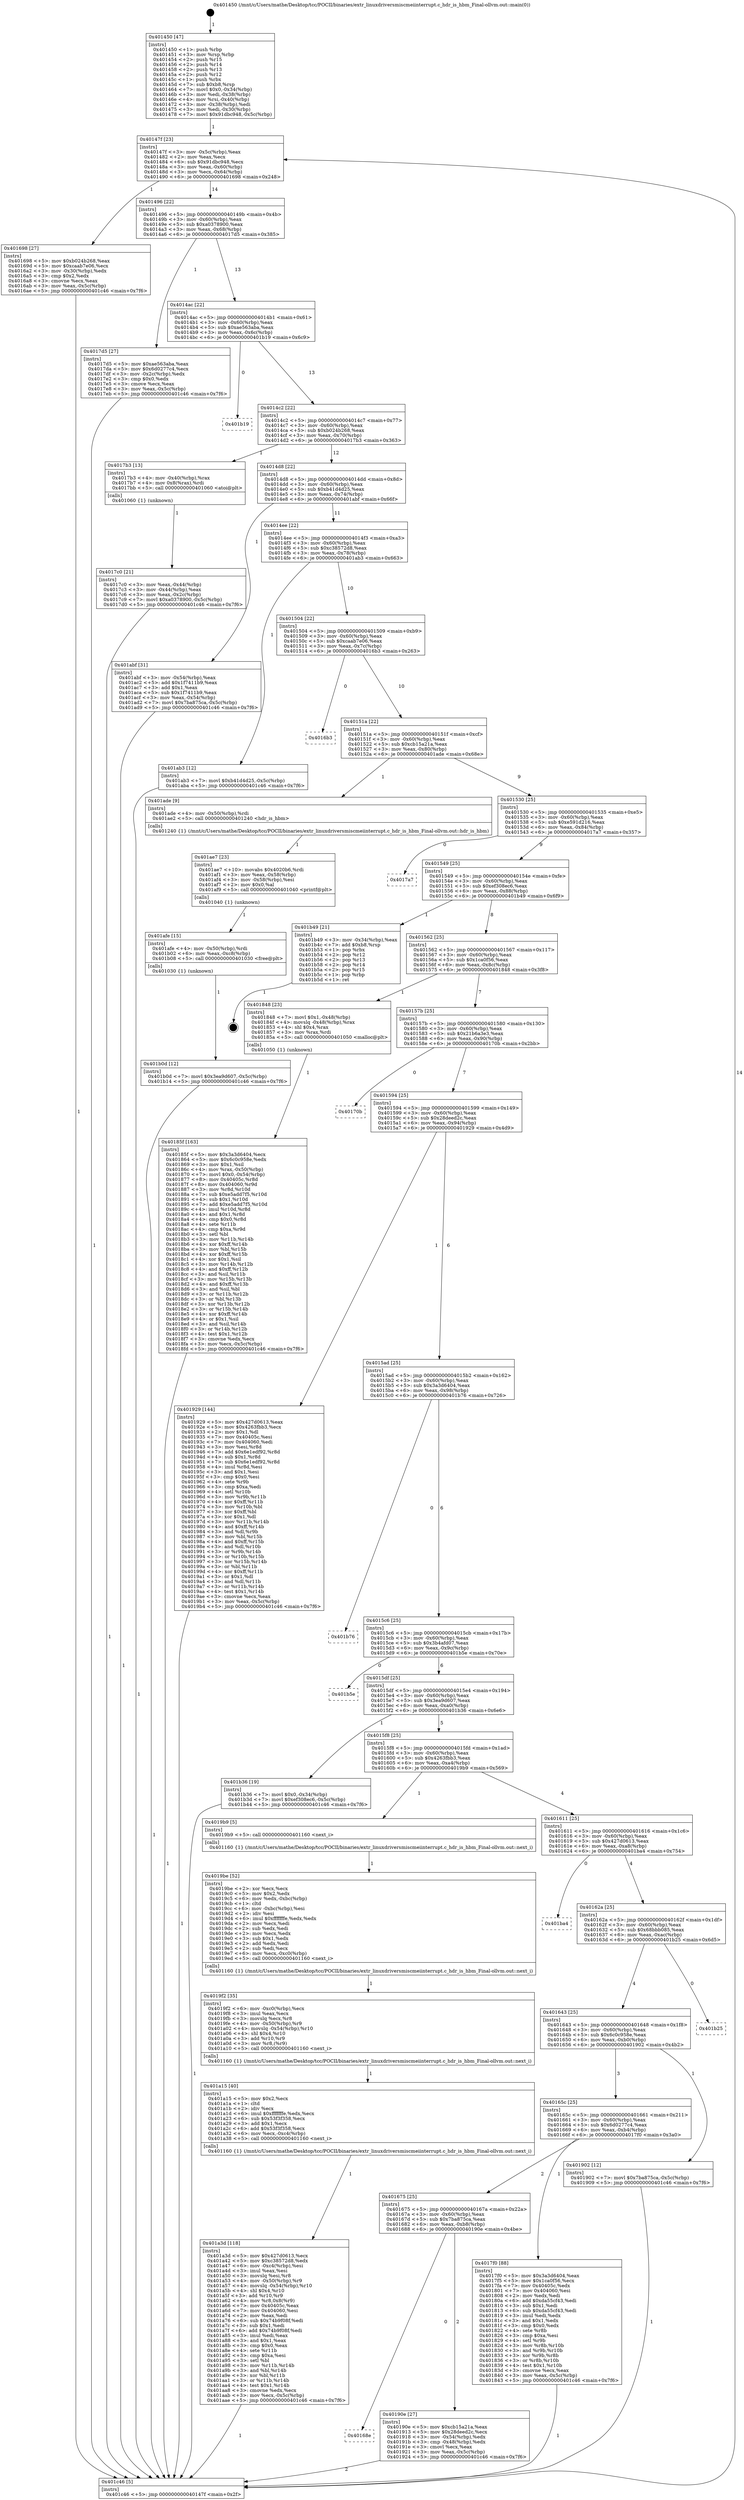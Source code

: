 digraph "0x401450" {
  label = "0x401450 (/mnt/c/Users/mathe/Desktop/tcc/POCII/binaries/extr_linuxdriversmiscmeiinterrupt.c_hdr_is_hbm_Final-ollvm.out::main(0))"
  labelloc = "t"
  node[shape=record]

  Entry [label="",width=0.3,height=0.3,shape=circle,fillcolor=black,style=filled]
  "0x40147f" [label="{
     0x40147f [23]\l
     | [instrs]\l
     &nbsp;&nbsp;0x40147f \<+3\>: mov -0x5c(%rbp),%eax\l
     &nbsp;&nbsp;0x401482 \<+2\>: mov %eax,%ecx\l
     &nbsp;&nbsp;0x401484 \<+6\>: sub $0x91dbc948,%ecx\l
     &nbsp;&nbsp;0x40148a \<+3\>: mov %eax,-0x60(%rbp)\l
     &nbsp;&nbsp;0x40148d \<+3\>: mov %ecx,-0x64(%rbp)\l
     &nbsp;&nbsp;0x401490 \<+6\>: je 0000000000401698 \<main+0x248\>\l
  }"]
  "0x401698" [label="{
     0x401698 [27]\l
     | [instrs]\l
     &nbsp;&nbsp;0x401698 \<+5\>: mov $0xb024b268,%eax\l
     &nbsp;&nbsp;0x40169d \<+5\>: mov $0xcaab7e06,%ecx\l
     &nbsp;&nbsp;0x4016a2 \<+3\>: mov -0x30(%rbp),%edx\l
     &nbsp;&nbsp;0x4016a5 \<+3\>: cmp $0x2,%edx\l
     &nbsp;&nbsp;0x4016a8 \<+3\>: cmovne %ecx,%eax\l
     &nbsp;&nbsp;0x4016ab \<+3\>: mov %eax,-0x5c(%rbp)\l
     &nbsp;&nbsp;0x4016ae \<+5\>: jmp 0000000000401c46 \<main+0x7f6\>\l
  }"]
  "0x401496" [label="{
     0x401496 [22]\l
     | [instrs]\l
     &nbsp;&nbsp;0x401496 \<+5\>: jmp 000000000040149b \<main+0x4b\>\l
     &nbsp;&nbsp;0x40149b \<+3\>: mov -0x60(%rbp),%eax\l
     &nbsp;&nbsp;0x40149e \<+5\>: sub $0xa0378900,%eax\l
     &nbsp;&nbsp;0x4014a3 \<+3\>: mov %eax,-0x68(%rbp)\l
     &nbsp;&nbsp;0x4014a6 \<+6\>: je 00000000004017d5 \<main+0x385\>\l
  }"]
  "0x401c46" [label="{
     0x401c46 [5]\l
     | [instrs]\l
     &nbsp;&nbsp;0x401c46 \<+5\>: jmp 000000000040147f \<main+0x2f\>\l
  }"]
  "0x401450" [label="{
     0x401450 [47]\l
     | [instrs]\l
     &nbsp;&nbsp;0x401450 \<+1\>: push %rbp\l
     &nbsp;&nbsp;0x401451 \<+3\>: mov %rsp,%rbp\l
     &nbsp;&nbsp;0x401454 \<+2\>: push %r15\l
     &nbsp;&nbsp;0x401456 \<+2\>: push %r14\l
     &nbsp;&nbsp;0x401458 \<+2\>: push %r13\l
     &nbsp;&nbsp;0x40145a \<+2\>: push %r12\l
     &nbsp;&nbsp;0x40145c \<+1\>: push %rbx\l
     &nbsp;&nbsp;0x40145d \<+7\>: sub $0xb8,%rsp\l
     &nbsp;&nbsp;0x401464 \<+7\>: movl $0x0,-0x34(%rbp)\l
     &nbsp;&nbsp;0x40146b \<+3\>: mov %edi,-0x38(%rbp)\l
     &nbsp;&nbsp;0x40146e \<+4\>: mov %rsi,-0x40(%rbp)\l
     &nbsp;&nbsp;0x401472 \<+3\>: mov -0x38(%rbp),%edi\l
     &nbsp;&nbsp;0x401475 \<+3\>: mov %edi,-0x30(%rbp)\l
     &nbsp;&nbsp;0x401478 \<+7\>: movl $0x91dbc948,-0x5c(%rbp)\l
  }"]
  Exit [label="",width=0.3,height=0.3,shape=circle,fillcolor=black,style=filled,peripheries=2]
  "0x4017d5" [label="{
     0x4017d5 [27]\l
     | [instrs]\l
     &nbsp;&nbsp;0x4017d5 \<+5\>: mov $0xae563aba,%eax\l
     &nbsp;&nbsp;0x4017da \<+5\>: mov $0x6d0277c4,%ecx\l
     &nbsp;&nbsp;0x4017df \<+3\>: mov -0x2c(%rbp),%edx\l
     &nbsp;&nbsp;0x4017e2 \<+3\>: cmp $0x0,%edx\l
     &nbsp;&nbsp;0x4017e5 \<+3\>: cmove %ecx,%eax\l
     &nbsp;&nbsp;0x4017e8 \<+3\>: mov %eax,-0x5c(%rbp)\l
     &nbsp;&nbsp;0x4017eb \<+5\>: jmp 0000000000401c46 \<main+0x7f6\>\l
  }"]
  "0x4014ac" [label="{
     0x4014ac [22]\l
     | [instrs]\l
     &nbsp;&nbsp;0x4014ac \<+5\>: jmp 00000000004014b1 \<main+0x61\>\l
     &nbsp;&nbsp;0x4014b1 \<+3\>: mov -0x60(%rbp),%eax\l
     &nbsp;&nbsp;0x4014b4 \<+5\>: sub $0xae563aba,%eax\l
     &nbsp;&nbsp;0x4014b9 \<+3\>: mov %eax,-0x6c(%rbp)\l
     &nbsp;&nbsp;0x4014bc \<+6\>: je 0000000000401b19 \<main+0x6c9\>\l
  }"]
  "0x401b0d" [label="{
     0x401b0d [12]\l
     | [instrs]\l
     &nbsp;&nbsp;0x401b0d \<+7\>: movl $0x3ea9d607,-0x5c(%rbp)\l
     &nbsp;&nbsp;0x401b14 \<+5\>: jmp 0000000000401c46 \<main+0x7f6\>\l
  }"]
  "0x401b19" [label="{
     0x401b19\l
  }", style=dashed]
  "0x4014c2" [label="{
     0x4014c2 [22]\l
     | [instrs]\l
     &nbsp;&nbsp;0x4014c2 \<+5\>: jmp 00000000004014c7 \<main+0x77\>\l
     &nbsp;&nbsp;0x4014c7 \<+3\>: mov -0x60(%rbp),%eax\l
     &nbsp;&nbsp;0x4014ca \<+5\>: sub $0xb024b268,%eax\l
     &nbsp;&nbsp;0x4014cf \<+3\>: mov %eax,-0x70(%rbp)\l
     &nbsp;&nbsp;0x4014d2 \<+6\>: je 00000000004017b3 \<main+0x363\>\l
  }"]
  "0x401afe" [label="{
     0x401afe [15]\l
     | [instrs]\l
     &nbsp;&nbsp;0x401afe \<+4\>: mov -0x50(%rbp),%rdi\l
     &nbsp;&nbsp;0x401b02 \<+6\>: mov %eax,-0xc8(%rbp)\l
     &nbsp;&nbsp;0x401b08 \<+5\>: call 0000000000401030 \<free@plt\>\l
     | [calls]\l
     &nbsp;&nbsp;0x401030 \{1\} (unknown)\l
  }"]
  "0x4017b3" [label="{
     0x4017b3 [13]\l
     | [instrs]\l
     &nbsp;&nbsp;0x4017b3 \<+4\>: mov -0x40(%rbp),%rax\l
     &nbsp;&nbsp;0x4017b7 \<+4\>: mov 0x8(%rax),%rdi\l
     &nbsp;&nbsp;0x4017bb \<+5\>: call 0000000000401060 \<atoi@plt\>\l
     | [calls]\l
     &nbsp;&nbsp;0x401060 \{1\} (unknown)\l
  }"]
  "0x4014d8" [label="{
     0x4014d8 [22]\l
     | [instrs]\l
     &nbsp;&nbsp;0x4014d8 \<+5\>: jmp 00000000004014dd \<main+0x8d\>\l
     &nbsp;&nbsp;0x4014dd \<+3\>: mov -0x60(%rbp),%eax\l
     &nbsp;&nbsp;0x4014e0 \<+5\>: sub $0xb41d4d25,%eax\l
     &nbsp;&nbsp;0x4014e5 \<+3\>: mov %eax,-0x74(%rbp)\l
     &nbsp;&nbsp;0x4014e8 \<+6\>: je 0000000000401abf \<main+0x66f\>\l
  }"]
  "0x4017c0" [label="{
     0x4017c0 [21]\l
     | [instrs]\l
     &nbsp;&nbsp;0x4017c0 \<+3\>: mov %eax,-0x44(%rbp)\l
     &nbsp;&nbsp;0x4017c3 \<+3\>: mov -0x44(%rbp),%eax\l
     &nbsp;&nbsp;0x4017c6 \<+3\>: mov %eax,-0x2c(%rbp)\l
     &nbsp;&nbsp;0x4017c9 \<+7\>: movl $0xa0378900,-0x5c(%rbp)\l
     &nbsp;&nbsp;0x4017d0 \<+5\>: jmp 0000000000401c46 \<main+0x7f6\>\l
  }"]
  "0x401ae7" [label="{
     0x401ae7 [23]\l
     | [instrs]\l
     &nbsp;&nbsp;0x401ae7 \<+10\>: movabs $0x4020b6,%rdi\l
     &nbsp;&nbsp;0x401af1 \<+3\>: mov %eax,-0x58(%rbp)\l
     &nbsp;&nbsp;0x401af4 \<+3\>: mov -0x58(%rbp),%esi\l
     &nbsp;&nbsp;0x401af7 \<+2\>: mov $0x0,%al\l
     &nbsp;&nbsp;0x401af9 \<+5\>: call 0000000000401040 \<printf@plt\>\l
     | [calls]\l
     &nbsp;&nbsp;0x401040 \{1\} (unknown)\l
  }"]
  "0x401abf" [label="{
     0x401abf [31]\l
     | [instrs]\l
     &nbsp;&nbsp;0x401abf \<+3\>: mov -0x54(%rbp),%eax\l
     &nbsp;&nbsp;0x401ac2 \<+5\>: add $0x1f7411b9,%eax\l
     &nbsp;&nbsp;0x401ac7 \<+3\>: add $0x1,%eax\l
     &nbsp;&nbsp;0x401aca \<+5\>: sub $0x1f7411b9,%eax\l
     &nbsp;&nbsp;0x401acf \<+3\>: mov %eax,-0x54(%rbp)\l
     &nbsp;&nbsp;0x401ad2 \<+7\>: movl $0x7ba875ca,-0x5c(%rbp)\l
     &nbsp;&nbsp;0x401ad9 \<+5\>: jmp 0000000000401c46 \<main+0x7f6\>\l
  }"]
  "0x4014ee" [label="{
     0x4014ee [22]\l
     | [instrs]\l
     &nbsp;&nbsp;0x4014ee \<+5\>: jmp 00000000004014f3 \<main+0xa3\>\l
     &nbsp;&nbsp;0x4014f3 \<+3\>: mov -0x60(%rbp),%eax\l
     &nbsp;&nbsp;0x4014f6 \<+5\>: sub $0xc38572d8,%eax\l
     &nbsp;&nbsp;0x4014fb \<+3\>: mov %eax,-0x78(%rbp)\l
     &nbsp;&nbsp;0x4014fe \<+6\>: je 0000000000401ab3 \<main+0x663\>\l
  }"]
  "0x401a3d" [label="{
     0x401a3d [118]\l
     | [instrs]\l
     &nbsp;&nbsp;0x401a3d \<+5\>: mov $0x427d0613,%ecx\l
     &nbsp;&nbsp;0x401a42 \<+5\>: mov $0xc38572d8,%edx\l
     &nbsp;&nbsp;0x401a47 \<+6\>: mov -0xc4(%rbp),%esi\l
     &nbsp;&nbsp;0x401a4d \<+3\>: imul %eax,%esi\l
     &nbsp;&nbsp;0x401a50 \<+3\>: movslq %esi,%r8\l
     &nbsp;&nbsp;0x401a53 \<+4\>: mov -0x50(%rbp),%r9\l
     &nbsp;&nbsp;0x401a57 \<+4\>: movslq -0x54(%rbp),%r10\l
     &nbsp;&nbsp;0x401a5b \<+4\>: shl $0x4,%r10\l
     &nbsp;&nbsp;0x401a5f \<+3\>: add %r10,%r9\l
     &nbsp;&nbsp;0x401a62 \<+4\>: mov %r8,0x8(%r9)\l
     &nbsp;&nbsp;0x401a66 \<+7\>: mov 0x40405c,%eax\l
     &nbsp;&nbsp;0x401a6d \<+7\>: mov 0x404060,%esi\l
     &nbsp;&nbsp;0x401a74 \<+2\>: mov %eax,%edi\l
     &nbsp;&nbsp;0x401a76 \<+6\>: sub $0x74b9f08f,%edi\l
     &nbsp;&nbsp;0x401a7c \<+3\>: sub $0x1,%edi\l
     &nbsp;&nbsp;0x401a7f \<+6\>: add $0x74b9f08f,%edi\l
     &nbsp;&nbsp;0x401a85 \<+3\>: imul %edi,%eax\l
     &nbsp;&nbsp;0x401a88 \<+3\>: and $0x1,%eax\l
     &nbsp;&nbsp;0x401a8b \<+3\>: cmp $0x0,%eax\l
     &nbsp;&nbsp;0x401a8e \<+4\>: sete %r11b\l
     &nbsp;&nbsp;0x401a92 \<+3\>: cmp $0xa,%esi\l
     &nbsp;&nbsp;0x401a95 \<+3\>: setl %bl\l
     &nbsp;&nbsp;0x401a98 \<+3\>: mov %r11b,%r14b\l
     &nbsp;&nbsp;0x401a9b \<+3\>: and %bl,%r14b\l
     &nbsp;&nbsp;0x401a9e \<+3\>: xor %bl,%r11b\l
     &nbsp;&nbsp;0x401aa1 \<+3\>: or %r11b,%r14b\l
     &nbsp;&nbsp;0x401aa4 \<+4\>: test $0x1,%r14b\l
     &nbsp;&nbsp;0x401aa8 \<+3\>: cmovne %edx,%ecx\l
     &nbsp;&nbsp;0x401aab \<+3\>: mov %ecx,-0x5c(%rbp)\l
     &nbsp;&nbsp;0x401aae \<+5\>: jmp 0000000000401c46 \<main+0x7f6\>\l
  }"]
  "0x401ab3" [label="{
     0x401ab3 [12]\l
     | [instrs]\l
     &nbsp;&nbsp;0x401ab3 \<+7\>: movl $0xb41d4d25,-0x5c(%rbp)\l
     &nbsp;&nbsp;0x401aba \<+5\>: jmp 0000000000401c46 \<main+0x7f6\>\l
  }"]
  "0x401504" [label="{
     0x401504 [22]\l
     | [instrs]\l
     &nbsp;&nbsp;0x401504 \<+5\>: jmp 0000000000401509 \<main+0xb9\>\l
     &nbsp;&nbsp;0x401509 \<+3\>: mov -0x60(%rbp),%eax\l
     &nbsp;&nbsp;0x40150c \<+5\>: sub $0xcaab7e06,%eax\l
     &nbsp;&nbsp;0x401511 \<+3\>: mov %eax,-0x7c(%rbp)\l
     &nbsp;&nbsp;0x401514 \<+6\>: je 00000000004016b3 \<main+0x263\>\l
  }"]
  "0x401a15" [label="{
     0x401a15 [40]\l
     | [instrs]\l
     &nbsp;&nbsp;0x401a15 \<+5\>: mov $0x2,%ecx\l
     &nbsp;&nbsp;0x401a1a \<+1\>: cltd\l
     &nbsp;&nbsp;0x401a1b \<+2\>: idiv %ecx\l
     &nbsp;&nbsp;0x401a1d \<+6\>: imul $0xfffffffe,%edx,%ecx\l
     &nbsp;&nbsp;0x401a23 \<+6\>: sub $0x53f3f358,%ecx\l
     &nbsp;&nbsp;0x401a29 \<+3\>: add $0x1,%ecx\l
     &nbsp;&nbsp;0x401a2c \<+6\>: add $0x53f3f358,%ecx\l
     &nbsp;&nbsp;0x401a32 \<+6\>: mov %ecx,-0xc4(%rbp)\l
     &nbsp;&nbsp;0x401a38 \<+5\>: call 0000000000401160 \<next_i\>\l
     | [calls]\l
     &nbsp;&nbsp;0x401160 \{1\} (/mnt/c/Users/mathe/Desktop/tcc/POCII/binaries/extr_linuxdriversmiscmeiinterrupt.c_hdr_is_hbm_Final-ollvm.out::next_i)\l
  }"]
  "0x4016b3" [label="{
     0x4016b3\l
  }", style=dashed]
  "0x40151a" [label="{
     0x40151a [22]\l
     | [instrs]\l
     &nbsp;&nbsp;0x40151a \<+5\>: jmp 000000000040151f \<main+0xcf\>\l
     &nbsp;&nbsp;0x40151f \<+3\>: mov -0x60(%rbp),%eax\l
     &nbsp;&nbsp;0x401522 \<+5\>: sub $0xcb15a21a,%eax\l
     &nbsp;&nbsp;0x401527 \<+3\>: mov %eax,-0x80(%rbp)\l
     &nbsp;&nbsp;0x40152a \<+6\>: je 0000000000401ade \<main+0x68e\>\l
  }"]
  "0x4019f2" [label="{
     0x4019f2 [35]\l
     | [instrs]\l
     &nbsp;&nbsp;0x4019f2 \<+6\>: mov -0xc0(%rbp),%ecx\l
     &nbsp;&nbsp;0x4019f8 \<+3\>: imul %eax,%ecx\l
     &nbsp;&nbsp;0x4019fb \<+3\>: movslq %ecx,%r8\l
     &nbsp;&nbsp;0x4019fe \<+4\>: mov -0x50(%rbp),%r9\l
     &nbsp;&nbsp;0x401a02 \<+4\>: movslq -0x54(%rbp),%r10\l
     &nbsp;&nbsp;0x401a06 \<+4\>: shl $0x4,%r10\l
     &nbsp;&nbsp;0x401a0a \<+3\>: add %r10,%r9\l
     &nbsp;&nbsp;0x401a0d \<+3\>: mov %r8,(%r9)\l
     &nbsp;&nbsp;0x401a10 \<+5\>: call 0000000000401160 \<next_i\>\l
     | [calls]\l
     &nbsp;&nbsp;0x401160 \{1\} (/mnt/c/Users/mathe/Desktop/tcc/POCII/binaries/extr_linuxdriversmiscmeiinterrupt.c_hdr_is_hbm_Final-ollvm.out::next_i)\l
  }"]
  "0x401ade" [label="{
     0x401ade [9]\l
     | [instrs]\l
     &nbsp;&nbsp;0x401ade \<+4\>: mov -0x50(%rbp),%rdi\l
     &nbsp;&nbsp;0x401ae2 \<+5\>: call 0000000000401240 \<hdr_is_hbm\>\l
     | [calls]\l
     &nbsp;&nbsp;0x401240 \{1\} (/mnt/c/Users/mathe/Desktop/tcc/POCII/binaries/extr_linuxdriversmiscmeiinterrupt.c_hdr_is_hbm_Final-ollvm.out::hdr_is_hbm)\l
  }"]
  "0x401530" [label="{
     0x401530 [25]\l
     | [instrs]\l
     &nbsp;&nbsp;0x401530 \<+5\>: jmp 0000000000401535 \<main+0xe5\>\l
     &nbsp;&nbsp;0x401535 \<+3\>: mov -0x60(%rbp),%eax\l
     &nbsp;&nbsp;0x401538 \<+5\>: sub $0xe591d216,%eax\l
     &nbsp;&nbsp;0x40153d \<+6\>: mov %eax,-0x84(%rbp)\l
     &nbsp;&nbsp;0x401543 \<+6\>: je 00000000004017a7 \<main+0x357\>\l
  }"]
  "0x4019be" [label="{
     0x4019be [52]\l
     | [instrs]\l
     &nbsp;&nbsp;0x4019be \<+2\>: xor %ecx,%ecx\l
     &nbsp;&nbsp;0x4019c0 \<+5\>: mov $0x2,%edx\l
     &nbsp;&nbsp;0x4019c5 \<+6\>: mov %edx,-0xbc(%rbp)\l
     &nbsp;&nbsp;0x4019cb \<+1\>: cltd\l
     &nbsp;&nbsp;0x4019cc \<+6\>: mov -0xbc(%rbp),%esi\l
     &nbsp;&nbsp;0x4019d2 \<+2\>: idiv %esi\l
     &nbsp;&nbsp;0x4019d4 \<+6\>: imul $0xfffffffe,%edx,%edx\l
     &nbsp;&nbsp;0x4019da \<+2\>: mov %ecx,%edi\l
     &nbsp;&nbsp;0x4019dc \<+2\>: sub %edx,%edi\l
     &nbsp;&nbsp;0x4019de \<+2\>: mov %ecx,%edx\l
     &nbsp;&nbsp;0x4019e0 \<+3\>: sub $0x1,%edx\l
     &nbsp;&nbsp;0x4019e3 \<+2\>: add %edx,%edi\l
     &nbsp;&nbsp;0x4019e5 \<+2\>: sub %edi,%ecx\l
     &nbsp;&nbsp;0x4019e7 \<+6\>: mov %ecx,-0xc0(%rbp)\l
     &nbsp;&nbsp;0x4019ed \<+5\>: call 0000000000401160 \<next_i\>\l
     | [calls]\l
     &nbsp;&nbsp;0x401160 \{1\} (/mnt/c/Users/mathe/Desktop/tcc/POCII/binaries/extr_linuxdriversmiscmeiinterrupt.c_hdr_is_hbm_Final-ollvm.out::next_i)\l
  }"]
  "0x4017a7" [label="{
     0x4017a7\l
  }", style=dashed]
  "0x401549" [label="{
     0x401549 [25]\l
     | [instrs]\l
     &nbsp;&nbsp;0x401549 \<+5\>: jmp 000000000040154e \<main+0xfe\>\l
     &nbsp;&nbsp;0x40154e \<+3\>: mov -0x60(%rbp),%eax\l
     &nbsp;&nbsp;0x401551 \<+5\>: sub $0xef308ec6,%eax\l
     &nbsp;&nbsp;0x401556 \<+6\>: mov %eax,-0x88(%rbp)\l
     &nbsp;&nbsp;0x40155c \<+6\>: je 0000000000401b49 \<main+0x6f9\>\l
  }"]
  "0x40168e" [label="{
     0x40168e\l
  }", style=dashed]
  "0x401b49" [label="{
     0x401b49 [21]\l
     | [instrs]\l
     &nbsp;&nbsp;0x401b49 \<+3\>: mov -0x34(%rbp),%eax\l
     &nbsp;&nbsp;0x401b4c \<+7\>: add $0xb8,%rsp\l
     &nbsp;&nbsp;0x401b53 \<+1\>: pop %rbx\l
     &nbsp;&nbsp;0x401b54 \<+2\>: pop %r12\l
     &nbsp;&nbsp;0x401b56 \<+2\>: pop %r13\l
     &nbsp;&nbsp;0x401b58 \<+2\>: pop %r14\l
     &nbsp;&nbsp;0x401b5a \<+2\>: pop %r15\l
     &nbsp;&nbsp;0x401b5c \<+1\>: pop %rbp\l
     &nbsp;&nbsp;0x401b5d \<+1\>: ret\l
  }"]
  "0x401562" [label="{
     0x401562 [25]\l
     | [instrs]\l
     &nbsp;&nbsp;0x401562 \<+5\>: jmp 0000000000401567 \<main+0x117\>\l
     &nbsp;&nbsp;0x401567 \<+3\>: mov -0x60(%rbp),%eax\l
     &nbsp;&nbsp;0x40156a \<+5\>: sub $0x1ca0f56,%eax\l
     &nbsp;&nbsp;0x40156f \<+6\>: mov %eax,-0x8c(%rbp)\l
     &nbsp;&nbsp;0x401575 \<+6\>: je 0000000000401848 \<main+0x3f8\>\l
  }"]
  "0x40190e" [label="{
     0x40190e [27]\l
     | [instrs]\l
     &nbsp;&nbsp;0x40190e \<+5\>: mov $0xcb15a21a,%eax\l
     &nbsp;&nbsp;0x401913 \<+5\>: mov $0x28deed2c,%ecx\l
     &nbsp;&nbsp;0x401918 \<+3\>: mov -0x54(%rbp),%edx\l
     &nbsp;&nbsp;0x40191b \<+3\>: cmp -0x48(%rbp),%edx\l
     &nbsp;&nbsp;0x40191e \<+3\>: cmovl %ecx,%eax\l
     &nbsp;&nbsp;0x401921 \<+3\>: mov %eax,-0x5c(%rbp)\l
     &nbsp;&nbsp;0x401924 \<+5\>: jmp 0000000000401c46 \<main+0x7f6\>\l
  }"]
  "0x401848" [label="{
     0x401848 [23]\l
     | [instrs]\l
     &nbsp;&nbsp;0x401848 \<+7\>: movl $0x1,-0x48(%rbp)\l
     &nbsp;&nbsp;0x40184f \<+4\>: movslq -0x48(%rbp),%rax\l
     &nbsp;&nbsp;0x401853 \<+4\>: shl $0x4,%rax\l
     &nbsp;&nbsp;0x401857 \<+3\>: mov %rax,%rdi\l
     &nbsp;&nbsp;0x40185a \<+5\>: call 0000000000401050 \<malloc@plt\>\l
     | [calls]\l
     &nbsp;&nbsp;0x401050 \{1\} (unknown)\l
  }"]
  "0x40157b" [label="{
     0x40157b [25]\l
     | [instrs]\l
     &nbsp;&nbsp;0x40157b \<+5\>: jmp 0000000000401580 \<main+0x130\>\l
     &nbsp;&nbsp;0x401580 \<+3\>: mov -0x60(%rbp),%eax\l
     &nbsp;&nbsp;0x401583 \<+5\>: sub $0x21b6a3e3,%eax\l
     &nbsp;&nbsp;0x401588 \<+6\>: mov %eax,-0x90(%rbp)\l
     &nbsp;&nbsp;0x40158e \<+6\>: je 000000000040170b \<main+0x2bb\>\l
  }"]
  "0x40185f" [label="{
     0x40185f [163]\l
     | [instrs]\l
     &nbsp;&nbsp;0x40185f \<+5\>: mov $0x3a3d6404,%ecx\l
     &nbsp;&nbsp;0x401864 \<+5\>: mov $0x6c0c958e,%edx\l
     &nbsp;&nbsp;0x401869 \<+3\>: mov $0x1,%sil\l
     &nbsp;&nbsp;0x40186c \<+4\>: mov %rax,-0x50(%rbp)\l
     &nbsp;&nbsp;0x401870 \<+7\>: movl $0x0,-0x54(%rbp)\l
     &nbsp;&nbsp;0x401877 \<+8\>: mov 0x40405c,%r8d\l
     &nbsp;&nbsp;0x40187f \<+8\>: mov 0x404060,%r9d\l
     &nbsp;&nbsp;0x401887 \<+3\>: mov %r8d,%r10d\l
     &nbsp;&nbsp;0x40188a \<+7\>: sub $0xe5add7f5,%r10d\l
     &nbsp;&nbsp;0x401891 \<+4\>: sub $0x1,%r10d\l
     &nbsp;&nbsp;0x401895 \<+7\>: add $0xe5add7f5,%r10d\l
     &nbsp;&nbsp;0x40189c \<+4\>: imul %r10d,%r8d\l
     &nbsp;&nbsp;0x4018a0 \<+4\>: and $0x1,%r8d\l
     &nbsp;&nbsp;0x4018a4 \<+4\>: cmp $0x0,%r8d\l
     &nbsp;&nbsp;0x4018a8 \<+4\>: sete %r11b\l
     &nbsp;&nbsp;0x4018ac \<+4\>: cmp $0xa,%r9d\l
     &nbsp;&nbsp;0x4018b0 \<+3\>: setl %bl\l
     &nbsp;&nbsp;0x4018b3 \<+3\>: mov %r11b,%r14b\l
     &nbsp;&nbsp;0x4018b6 \<+4\>: xor $0xff,%r14b\l
     &nbsp;&nbsp;0x4018ba \<+3\>: mov %bl,%r15b\l
     &nbsp;&nbsp;0x4018bd \<+4\>: xor $0xff,%r15b\l
     &nbsp;&nbsp;0x4018c1 \<+4\>: xor $0x1,%sil\l
     &nbsp;&nbsp;0x4018c5 \<+3\>: mov %r14b,%r12b\l
     &nbsp;&nbsp;0x4018c8 \<+4\>: and $0xff,%r12b\l
     &nbsp;&nbsp;0x4018cc \<+3\>: and %sil,%r11b\l
     &nbsp;&nbsp;0x4018cf \<+3\>: mov %r15b,%r13b\l
     &nbsp;&nbsp;0x4018d2 \<+4\>: and $0xff,%r13b\l
     &nbsp;&nbsp;0x4018d6 \<+3\>: and %sil,%bl\l
     &nbsp;&nbsp;0x4018d9 \<+3\>: or %r11b,%r12b\l
     &nbsp;&nbsp;0x4018dc \<+3\>: or %bl,%r13b\l
     &nbsp;&nbsp;0x4018df \<+3\>: xor %r13b,%r12b\l
     &nbsp;&nbsp;0x4018e2 \<+3\>: or %r15b,%r14b\l
     &nbsp;&nbsp;0x4018e5 \<+4\>: xor $0xff,%r14b\l
     &nbsp;&nbsp;0x4018e9 \<+4\>: or $0x1,%sil\l
     &nbsp;&nbsp;0x4018ed \<+3\>: and %sil,%r14b\l
     &nbsp;&nbsp;0x4018f0 \<+3\>: or %r14b,%r12b\l
     &nbsp;&nbsp;0x4018f3 \<+4\>: test $0x1,%r12b\l
     &nbsp;&nbsp;0x4018f7 \<+3\>: cmovne %edx,%ecx\l
     &nbsp;&nbsp;0x4018fa \<+3\>: mov %ecx,-0x5c(%rbp)\l
     &nbsp;&nbsp;0x4018fd \<+5\>: jmp 0000000000401c46 \<main+0x7f6\>\l
  }"]
  "0x40170b" [label="{
     0x40170b\l
  }", style=dashed]
  "0x401594" [label="{
     0x401594 [25]\l
     | [instrs]\l
     &nbsp;&nbsp;0x401594 \<+5\>: jmp 0000000000401599 \<main+0x149\>\l
     &nbsp;&nbsp;0x401599 \<+3\>: mov -0x60(%rbp),%eax\l
     &nbsp;&nbsp;0x40159c \<+5\>: sub $0x28deed2c,%eax\l
     &nbsp;&nbsp;0x4015a1 \<+6\>: mov %eax,-0x94(%rbp)\l
     &nbsp;&nbsp;0x4015a7 \<+6\>: je 0000000000401929 \<main+0x4d9\>\l
  }"]
  "0x401675" [label="{
     0x401675 [25]\l
     | [instrs]\l
     &nbsp;&nbsp;0x401675 \<+5\>: jmp 000000000040167a \<main+0x22a\>\l
     &nbsp;&nbsp;0x40167a \<+3\>: mov -0x60(%rbp),%eax\l
     &nbsp;&nbsp;0x40167d \<+5\>: sub $0x7ba875ca,%eax\l
     &nbsp;&nbsp;0x401682 \<+6\>: mov %eax,-0xb8(%rbp)\l
     &nbsp;&nbsp;0x401688 \<+6\>: je 000000000040190e \<main+0x4be\>\l
  }"]
  "0x401929" [label="{
     0x401929 [144]\l
     | [instrs]\l
     &nbsp;&nbsp;0x401929 \<+5\>: mov $0x427d0613,%eax\l
     &nbsp;&nbsp;0x40192e \<+5\>: mov $0x4263fbb3,%ecx\l
     &nbsp;&nbsp;0x401933 \<+2\>: mov $0x1,%dl\l
     &nbsp;&nbsp;0x401935 \<+7\>: mov 0x40405c,%esi\l
     &nbsp;&nbsp;0x40193c \<+7\>: mov 0x404060,%edi\l
     &nbsp;&nbsp;0x401943 \<+3\>: mov %esi,%r8d\l
     &nbsp;&nbsp;0x401946 \<+7\>: add $0x6e1edf92,%r8d\l
     &nbsp;&nbsp;0x40194d \<+4\>: sub $0x1,%r8d\l
     &nbsp;&nbsp;0x401951 \<+7\>: sub $0x6e1edf92,%r8d\l
     &nbsp;&nbsp;0x401958 \<+4\>: imul %r8d,%esi\l
     &nbsp;&nbsp;0x40195c \<+3\>: and $0x1,%esi\l
     &nbsp;&nbsp;0x40195f \<+3\>: cmp $0x0,%esi\l
     &nbsp;&nbsp;0x401962 \<+4\>: sete %r9b\l
     &nbsp;&nbsp;0x401966 \<+3\>: cmp $0xa,%edi\l
     &nbsp;&nbsp;0x401969 \<+4\>: setl %r10b\l
     &nbsp;&nbsp;0x40196d \<+3\>: mov %r9b,%r11b\l
     &nbsp;&nbsp;0x401970 \<+4\>: xor $0xff,%r11b\l
     &nbsp;&nbsp;0x401974 \<+3\>: mov %r10b,%bl\l
     &nbsp;&nbsp;0x401977 \<+3\>: xor $0xff,%bl\l
     &nbsp;&nbsp;0x40197a \<+3\>: xor $0x1,%dl\l
     &nbsp;&nbsp;0x40197d \<+3\>: mov %r11b,%r14b\l
     &nbsp;&nbsp;0x401980 \<+4\>: and $0xff,%r14b\l
     &nbsp;&nbsp;0x401984 \<+3\>: and %dl,%r9b\l
     &nbsp;&nbsp;0x401987 \<+3\>: mov %bl,%r15b\l
     &nbsp;&nbsp;0x40198a \<+4\>: and $0xff,%r15b\l
     &nbsp;&nbsp;0x40198e \<+3\>: and %dl,%r10b\l
     &nbsp;&nbsp;0x401991 \<+3\>: or %r9b,%r14b\l
     &nbsp;&nbsp;0x401994 \<+3\>: or %r10b,%r15b\l
     &nbsp;&nbsp;0x401997 \<+3\>: xor %r15b,%r14b\l
     &nbsp;&nbsp;0x40199a \<+3\>: or %bl,%r11b\l
     &nbsp;&nbsp;0x40199d \<+4\>: xor $0xff,%r11b\l
     &nbsp;&nbsp;0x4019a1 \<+3\>: or $0x1,%dl\l
     &nbsp;&nbsp;0x4019a4 \<+3\>: and %dl,%r11b\l
     &nbsp;&nbsp;0x4019a7 \<+3\>: or %r11b,%r14b\l
     &nbsp;&nbsp;0x4019aa \<+4\>: test $0x1,%r14b\l
     &nbsp;&nbsp;0x4019ae \<+3\>: cmovne %ecx,%eax\l
     &nbsp;&nbsp;0x4019b1 \<+3\>: mov %eax,-0x5c(%rbp)\l
     &nbsp;&nbsp;0x4019b4 \<+5\>: jmp 0000000000401c46 \<main+0x7f6\>\l
  }"]
  "0x4015ad" [label="{
     0x4015ad [25]\l
     | [instrs]\l
     &nbsp;&nbsp;0x4015ad \<+5\>: jmp 00000000004015b2 \<main+0x162\>\l
     &nbsp;&nbsp;0x4015b2 \<+3\>: mov -0x60(%rbp),%eax\l
     &nbsp;&nbsp;0x4015b5 \<+5\>: sub $0x3a3d6404,%eax\l
     &nbsp;&nbsp;0x4015ba \<+6\>: mov %eax,-0x98(%rbp)\l
     &nbsp;&nbsp;0x4015c0 \<+6\>: je 0000000000401b76 \<main+0x726\>\l
  }"]
  "0x4017f0" [label="{
     0x4017f0 [88]\l
     | [instrs]\l
     &nbsp;&nbsp;0x4017f0 \<+5\>: mov $0x3a3d6404,%eax\l
     &nbsp;&nbsp;0x4017f5 \<+5\>: mov $0x1ca0f56,%ecx\l
     &nbsp;&nbsp;0x4017fa \<+7\>: mov 0x40405c,%edx\l
     &nbsp;&nbsp;0x401801 \<+7\>: mov 0x404060,%esi\l
     &nbsp;&nbsp;0x401808 \<+2\>: mov %edx,%edi\l
     &nbsp;&nbsp;0x40180a \<+6\>: add $0xda55cf43,%edi\l
     &nbsp;&nbsp;0x401810 \<+3\>: sub $0x1,%edi\l
     &nbsp;&nbsp;0x401813 \<+6\>: sub $0xda55cf43,%edi\l
     &nbsp;&nbsp;0x401819 \<+3\>: imul %edi,%edx\l
     &nbsp;&nbsp;0x40181c \<+3\>: and $0x1,%edx\l
     &nbsp;&nbsp;0x40181f \<+3\>: cmp $0x0,%edx\l
     &nbsp;&nbsp;0x401822 \<+4\>: sete %r8b\l
     &nbsp;&nbsp;0x401826 \<+3\>: cmp $0xa,%esi\l
     &nbsp;&nbsp;0x401829 \<+4\>: setl %r9b\l
     &nbsp;&nbsp;0x40182d \<+3\>: mov %r8b,%r10b\l
     &nbsp;&nbsp;0x401830 \<+3\>: and %r9b,%r10b\l
     &nbsp;&nbsp;0x401833 \<+3\>: xor %r9b,%r8b\l
     &nbsp;&nbsp;0x401836 \<+3\>: or %r8b,%r10b\l
     &nbsp;&nbsp;0x401839 \<+4\>: test $0x1,%r10b\l
     &nbsp;&nbsp;0x40183d \<+3\>: cmovne %ecx,%eax\l
     &nbsp;&nbsp;0x401840 \<+3\>: mov %eax,-0x5c(%rbp)\l
     &nbsp;&nbsp;0x401843 \<+5\>: jmp 0000000000401c46 \<main+0x7f6\>\l
  }"]
  "0x401b76" [label="{
     0x401b76\l
  }", style=dashed]
  "0x4015c6" [label="{
     0x4015c6 [25]\l
     | [instrs]\l
     &nbsp;&nbsp;0x4015c6 \<+5\>: jmp 00000000004015cb \<main+0x17b\>\l
     &nbsp;&nbsp;0x4015cb \<+3\>: mov -0x60(%rbp),%eax\l
     &nbsp;&nbsp;0x4015ce \<+5\>: sub $0x3b4afd07,%eax\l
     &nbsp;&nbsp;0x4015d3 \<+6\>: mov %eax,-0x9c(%rbp)\l
     &nbsp;&nbsp;0x4015d9 \<+6\>: je 0000000000401b5e \<main+0x70e\>\l
  }"]
  "0x40165c" [label="{
     0x40165c [25]\l
     | [instrs]\l
     &nbsp;&nbsp;0x40165c \<+5\>: jmp 0000000000401661 \<main+0x211\>\l
     &nbsp;&nbsp;0x401661 \<+3\>: mov -0x60(%rbp),%eax\l
     &nbsp;&nbsp;0x401664 \<+5\>: sub $0x6d0277c4,%eax\l
     &nbsp;&nbsp;0x401669 \<+6\>: mov %eax,-0xb4(%rbp)\l
     &nbsp;&nbsp;0x40166f \<+6\>: je 00000000004017f0 \<main+0x3a0\>\l
  }"]
  "0x401b5e" [label="{
     0x401b5e\l
  }", style=dashed]
  "0x4015df" [label="{
     0x4015df [25]\l
     | [instrs]\l
     &nbsp;&nbsp;0x4015df \<+5\>: jmp 00000000004015e4 \<main+0x194\>\l
     &nbsp;&nbsp;0x4015e4 \<+3\>: mov -0x60(%rbp),%eax\l
     &nbsp;&nbsp;0x4015e7 \<+5\>: sub $0x3ea9d607,%eax\l
     &nbsp;&nbsp;0x4015ec \<+6\>: mov %eax,-0xa0(%rbp)\l
     &nbsp;&nbsp;0x4015f2 \<+6\>: je 0000000000401b36 \<main+0x6e6\>\l
  }"]
  "0x401902" [label="{
     0x401902 [12]\l
     | [instrs]\l
     &nbsp;&nbsp;0x401902 \<+7\>: movl $0x7ba875ca,-0x5c(%rbp)\l
     &nbsp;&nbsp;0x401909 \<+5\>: jmp 0000000000401c46 \<main+0x7f6\>\l
  }"]
  "0x401b36" [label="{
     0x401b36 [19]\l
     | [instrs]\l
     &nbsp;&nbsp;0x401b36 \<+7\>: movl $0x0,-0x34(%rbp)\l
     &nbsp;&nbsp;0x401b3d \<+7\>: movl $0xef308ec6,-0x5c(%rbp)\l
     &nbsp;&nbsp;0x401b44 \<+5\>: jmp 0000000000401c46 \<main+0x7f6\>\l
  }"]
  "0x4015f8" [label="{
     0x4015f8 [25]\l
     | [instrs]\l
     &nbsp;&nbsp;0x4015f8 \<+5\>: jmp 00000000004015fd \<main+0x1ad\>\l
     &nbsp;&nbsp;0x4015fd \<+3\>: mov -0x60(%rbp),%eax\l
     &nbsp;&nbsp;0x401600 \<+5\>: sub $0x4263fbb3,%eax\l
     &nbsp;&nbsp;0x401605 \<+6\>: mov %eax,-0xa4(%rbp)\l
     &nbsp;&nbsp;0x40160b \<+6\>: je 00000000004019b9 \<main+0x569\>\l
  }"]
  "0x401643" [label="{
     0x401643 [25]\l
     | [instrs]\l
     &nbsp;&nbsp;0x401643 \<+5\>: jmp 0000000000401648 \<main+0x1f8\>\l
     &nbsp;&nbsp;0x401648 \<+3\>: mov -0x60(%rbp),%eax\l
     &nbsp;&nbsp;0x40164b \<+5\>: sub $0x6c0c958e,%eax\l
     &nbsp;&nbsp;0x401650 \<+6\>: mov %eax,-0xb0(%rbp)\l
     &nbsp;&nbsp;0x401656 \<+6\>: je 0000000000401902 \<main+0x4b2\>\l
  }"]
  "0x4019b9" [label="{
     0x4019b9 [5]\l
     | [instrs]\l
     &nbsp;&nbsp;0x4019b9 \<+5\>: call 0000000000401160 \<next_i\>\l
     | [calls]\l
     &nbsp;&nbsp;0x401160 \{1\} (/mnt/c/Users/mathe/Desktop/tcc/POCII/binaries/extr_linuxdriversmiscmeiinterrupt.c_hdr_is_hbm_Final-ollvm.out::next_i)\l
  }"]
  "0x401611" [label="{
     0x401611 [25]\l
     | [instrs]\l
     &nbsp;&nbsp;0x401611 \<+5\>: jmp 0000000000401616 \<main+0x1c6\>\l
     &nbsp;&nbsp;0x401616 \<+3\>: mov -0x60(%rbp),%eax\l
     &nbsp;&nbsp;0x401619 \<+5\>: sub $0x427d0613,%eax\l
     &nbsp;&nbsp;0x40161e \<+6\>: mov %eax,-0xa8(%rbp)\l
     &nbsp;&nbsp;0x401624 \<+6\>: je 0000000000401ba4 \<main+0x754\>\l
  }"]
  "0x401b25" [label="{
     0x401b25\l
  }", style=dashed]
  "0x401ba4" [label="{
     0x401ba4\l
  }", style=dashed]
  "0x40162a" [label="{
     0x40162a [25]\l
     | [instrs]\l
     &nbsp;&nbsp;0x40162a \<+5\>: jmp 000000000040162f \<main+0x1df\>\l
     &nbsp;&nbsp;0x40162f \<+3\>: mov -0x60(%rbp),%eax\l
     &nbsp;&nbsp;0x401632 \<+5\>: sub $0x68bbb085,%eax\l
     &nbsp;&nbsp;0x401637 \<+6\>: mov %eax,-0xac(%rbp)\l
     &nbsp;&nbsp;0x40163d \<+6\>: je 0000000000401b25 \<main+0x6d5\>\l
  }"]
  Entry -> "0x401450" [label=" 1"]
  "0x40147f" -> "0x401698" [label=" 1"]
  "0x40147f" -> "0x401496" [label=" 14"]
  "0x401698" -> "0x401c46" [label=" 1"]
  "0x401450" -> "0x40147f" [label=" 1"]
  "0x401c46" -> "0x40147f" [label=" 14"]
  "0x401b49" -> Exit [label=" 1"]
  "0x401496" -> "0x4017d5" [label=" 1"]
  "0x401496" -> "0x4014ac" [label=" 13"]
  "0x401b36" -> "0x401c46" [label=" 1"]
  "0x4014ac" -> "0x401b19" [label=" 0"]
  "0x4014ac" -> "0x4014c2" [label=" 13"]
  "0x401b0d" -> "0x401c46" [label=" 1"]
  "0x4014c2" -> "0x4017b3" [label=" 1"]
  "0x4014c2" -> "0x4014d8" [label=" 12"]
  "0x4017b3" -> "0x4017c0" [label=" 1"]
  "0x4017c0" -> "0x401c46" [label=" 1"]
  "0x4017d5" -> "0x401c46" [label=" 1"]
  "0x401afe" -> "0x401b0d" [label=" 1"]
  "0x4014d8" -> "0x401abf" [label=" 1"]
  "0x4014d8" -> "0x4014ee" [label=" 11"]
  "0x401ae7" -> "0x401afe" [label=" 1"]
  "0x4014ee" -> "0x401ab3" [label=" 1"]
  "0x4014ee" -> "0x401504" [label=" 10"]
  "0x401ade" -> "0x401ae7" [label=" 1"]
  "0x401504" -> "0x4016b3" [label=" 0"]
  "0x401504" -> "0x40151a" [label=" 10"]
  "0x401abf" -> "0x401c46" [label=" 1"]
  "0x40151a" -> "0x401ade" [label=" 1"]
  "0x40151a" -> "0x401530" [label=" 9"]
  "0x401ab3" -> "0x401c46" [label=" 1"]
  "0x401530" -> "0x4017a7" [label=" 0"]
  "0x401530" -> "0x401549" [label=" 9"]
  "0x401a3d" -> "0x401c46" [label=" 1"]
  "0x401549" -> "0x401b49" [label=" 1"]
  "0x401549" -> "0x401562" [label=" 8"]
  "0x401a15" -> "0x401a3d" [label=" 1"]
  "0x401562" -> "0x401848" [label=" 1"]
  "0x401562" -> "0x40157b" [label=" 7"]
  "0x4019f2" -> "0x401a15" [label=" 1"]
  "0x40157b" -> "0x40170b" [label=" 0"]
  "0x40157b" -> "0x401594" [label=" 7"]
  "0x4019b9" -> "0x4019be" [label=" 1"]
  "0x401594" -> "0x401929" [label=" 1"]
  "0x401594" -> "0x4015ad" [label=" 6"]
  "0x401929" -> "0x401c46" [label=" 1"]
  "0x4015ad" -> "0x401b76" [label=" 0"]
  "0x4015ad" -> "0x4015c6" [label=" 6"]
  "0x40190e" -> "0x401c46" [label=" 2"]
  "0x4015c6" -> "0x401b5e" [label=" 0"]
  "0x4015c6" -> "0x4015df" [label=" 6"]
  "0x401675" -> "0x40190e" [label=" 2"]
  "0x4015df" -> "0x401b36" [label=" 1"]
  "0x4015df" -> "0x4015f8" [label=" 5"]
  "0x4019be" -> "0x4019f2" [label=" 1"]
  "0x4015f8" -> "0x4019b9" [label=" 1"]
  "0x4015f8" -> "0x401611" [label=" 4"]
  "0x40185f" -> "0x401c46" [label=" 1"]
  "0x401611" -> "0x401ba4" [label=" 0"]
  "0x401611" -> "0x40162a" [label=" 4"]
  "0x401848" -> "0x40185f" [label=" 1"]
  "0x40162a" -> "0x401b25" [label=" 0"]
  "0x40162a" -> "0x401643" [label=" 4"]
  "0x401902" -> "0x401c46" [label=" 1"]
  "0x401643" -> "0x401902" [label=" 1"]
  "0x401643" -> "0x40165c" [label=" 3"]
  "0x401675" -> "0x40168e" [label=" 0"]
  "0x40165c" -> "0x4017f0" [label=" 1"]
  "0x40165c" -> "0x401675" [label=" 2"]
  "0x4017f0" -> "0x401c46" [label=" 1"]
}
